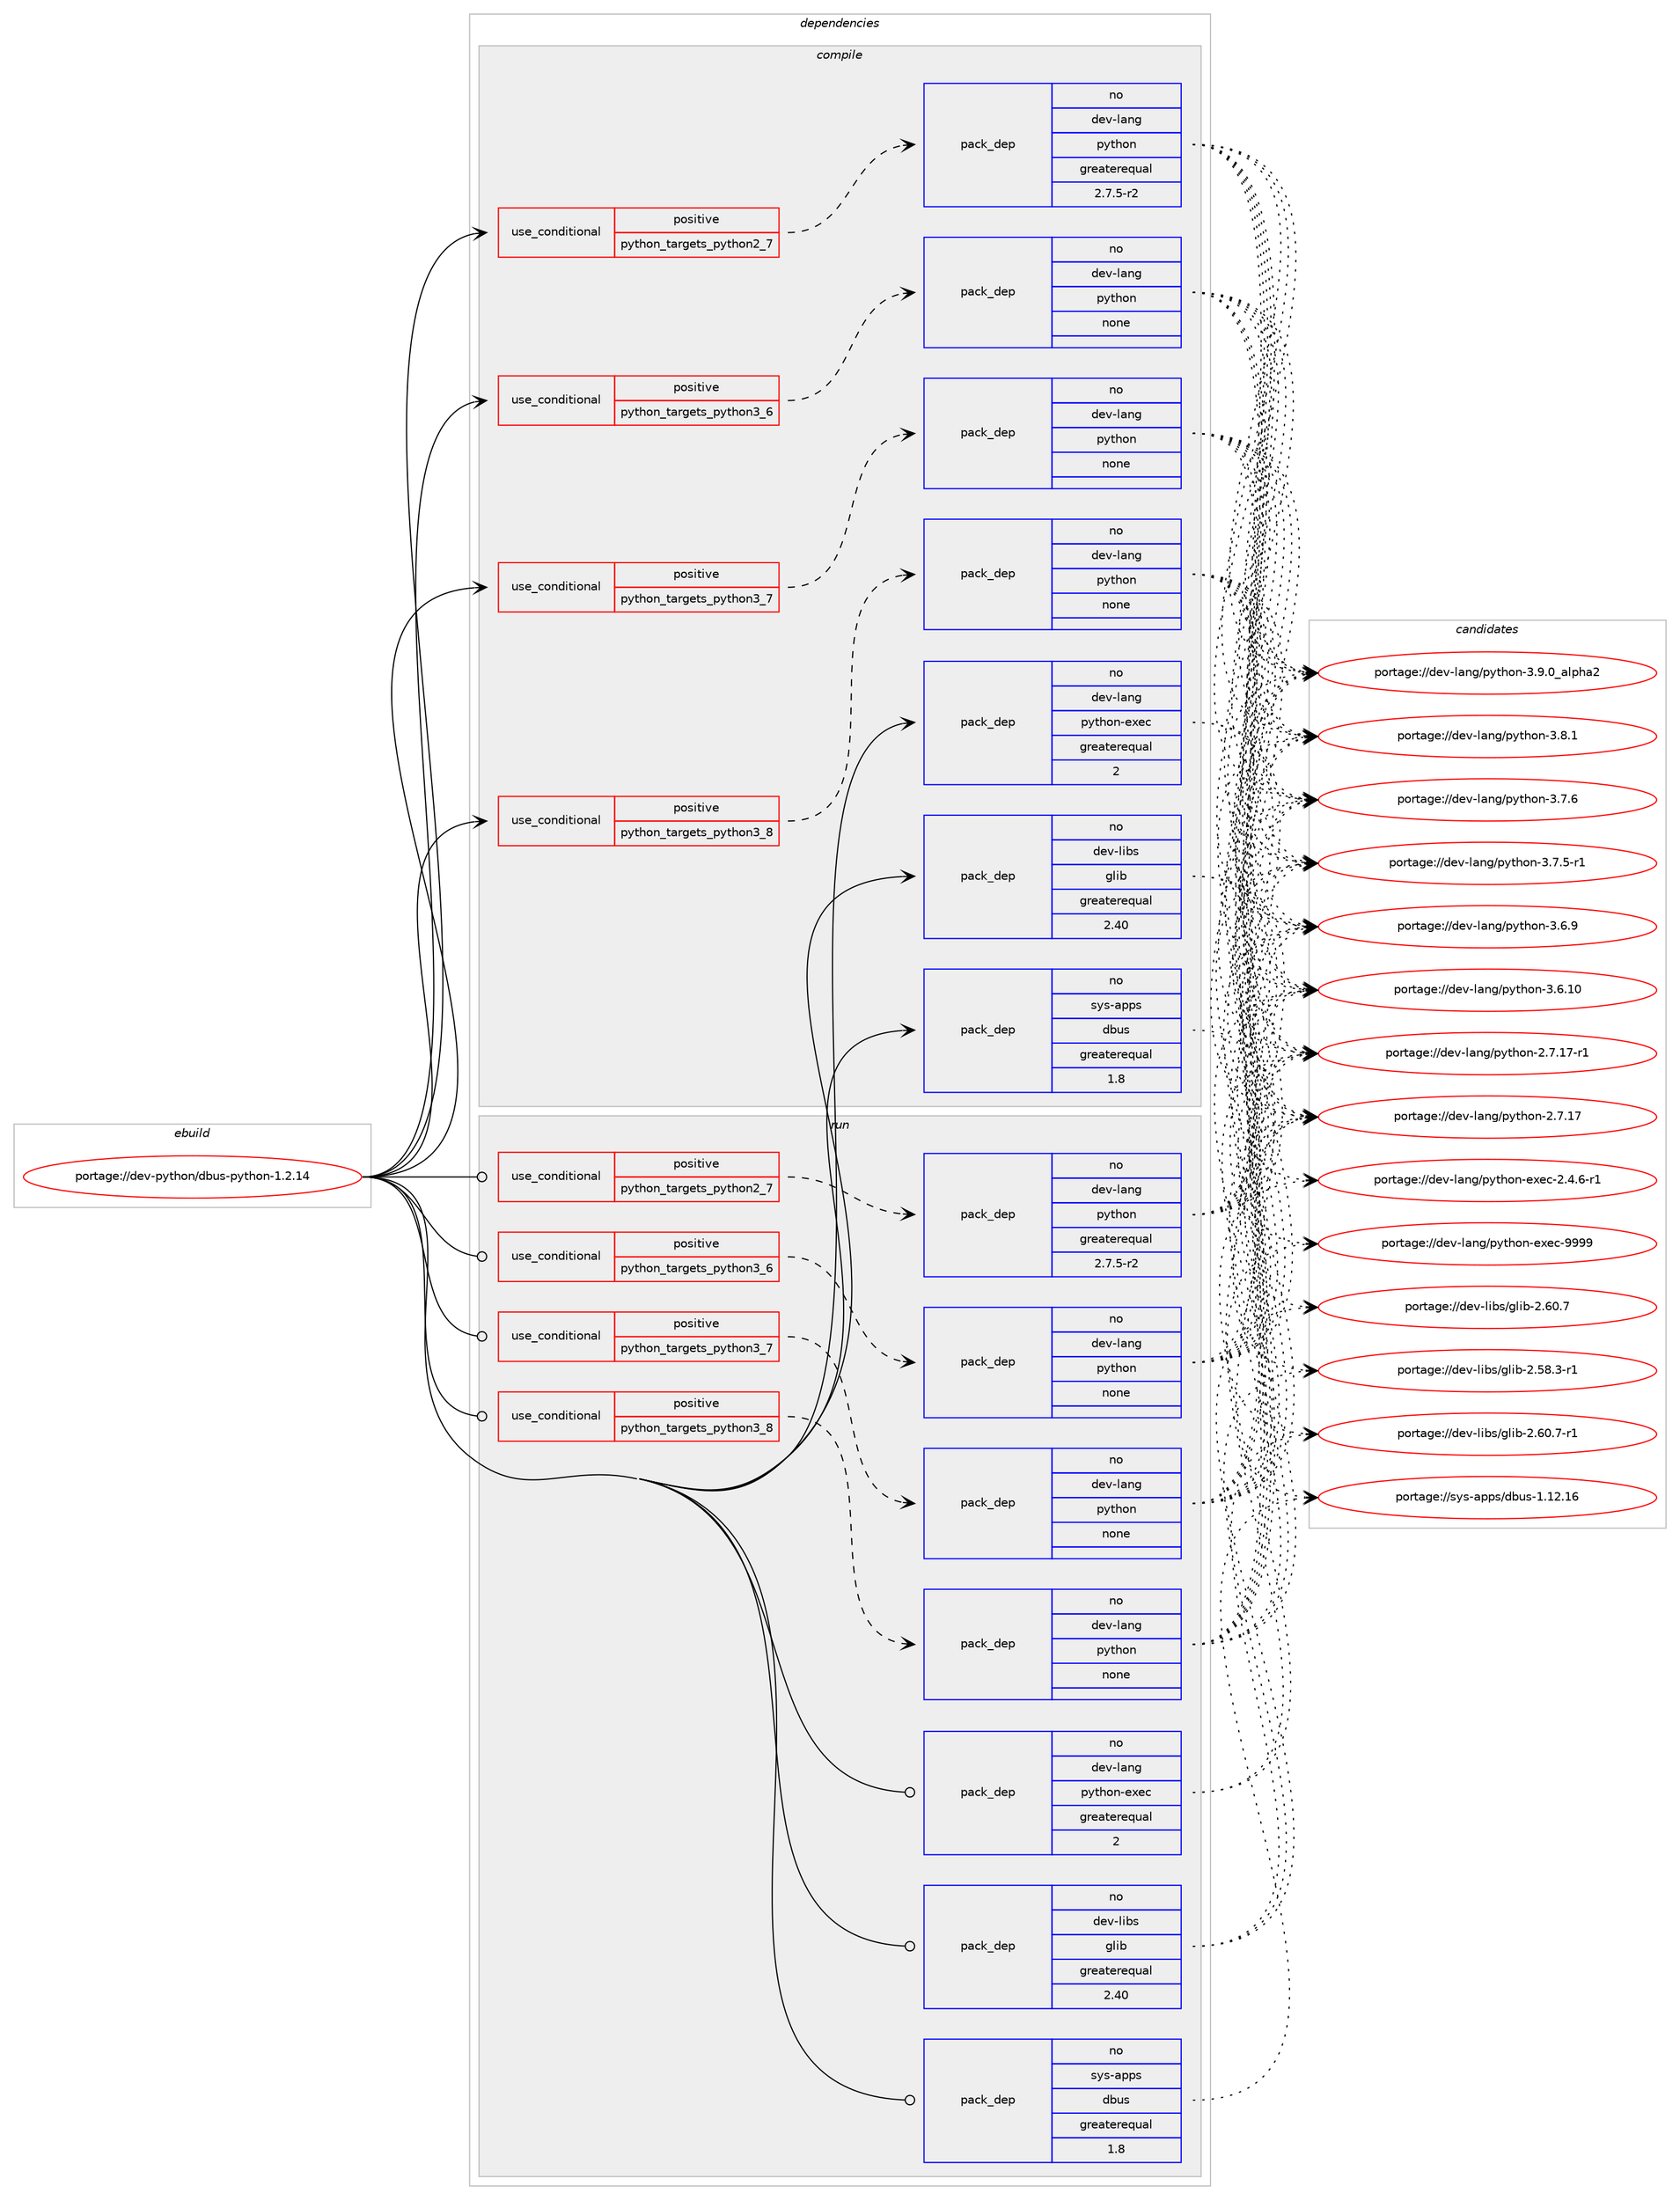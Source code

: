 digraph prolog {

# *************
# Graph options
# *************

newrank=true;
concentrate=true;
compound=true;
graph [rankdir=LR,fontname=Helvetica,fontsize=10,ranksep=1.5];#, ranksep=2.5, nodesep=0.2];
edge  [arrowhead=vee];
node  [fontname=Helvetica,fontsize=10];

# **********
# The ebuild
# **********

subgraph cluster_leftcol {
color=gray;
label=<<i>ebuild</i>>;
id [label="portage://dev-python/dbus-python-1.2.14", color=red, width=4, href="../dev-python/dbus-python-1.2.14.svg"];
}

# ****************
# The dependencies
# ****************

subgraph cluster_midcol {
color=gray;
label=<<i>dependencies</i>>;
subgraph cluster_compile {
fillcolor="#eeeeee";
style=filled;
label=<<i>compile</i>>;
subgraph cond117067 {
dependency464999 [label=<<TABLE BORDER="0" CELLBORDER="1" CELLSPACING="0" CELLPADDING="4"><TR><TD ROWSPAN="3" CELLPADDING="10">use_conditional</TD></TR><TR><TD>positive</TD></TR><TR><TD>python_targets_python2_7</TD></TR></TABLE>>, shape=none, color=red];
subgraph pack342938 {
dependency465000 [label=<<TABLE BORDER="0" CELLBORDER="1" CELLSPACING="0" CELLPADDING="4" WIDTH="220"><TR><TD ROWSPAN="6" CELLPADDING="30">pack_dep</TD></TR><TR><TD WIDTH="110">no</TD></TR><TR><TD>dev-lang</TD></TR><TR><TD>python</TD></TR><TR><TD>greaterequal</TD></TR><TR><TD>2.7.5-r2</TD></TR></TABLE>>, shape=none, color=blue];
}
dependency464999:e -> dependency465000:w [weight=20,style="dashed",arrowhead="vee"];
}
id:e -> dependency464999:w [weight=20,style="solid",arrowhead="vee"];
subgraph cond117068 {
dependency465001 [label=<<TABLE BORDER="0" CELLBORDER="1" CELLSPACING="0" CELLPADDING="4"><TR><TD ROWSPAN="3" CELLPADDING="10">use_conditional</TD></TR><TR><TD>positive</TD></TR><TR><TD>python_targets_python3_6</TD></TR></TABLE>>, shape=none, color=red];
subgraph pack342939 {
dependency465002 [label=<<TABLE BORDER="0" CELLBORDER="1" CELLSPACING="0" CELLPADDING="4" WIDTH="220"><TR><TD ROWSPAN="6" CELLPADDING="30">pack_dep</TD></TR><TR><TD WIDTH="110">no</TD></TR><TR><TD>dev-lang</TD></TR><TR><TD>python</TD></TR><TR><TD>none</TD></TR><TR><TD></TD></TR></TABLE>>, shape=none, color=blue];
}
dependency465001:e -> dependency465002:w [weight=20,style="dashed",arrowhead="vee"];
}
id:e -> dependency465001:w [weight=20,style="solid",arrowhead="vee"];
subgraph cond117069 {
dependency465003 [label=<<TABLE BORDER="0" CELLBORDER="1" CELLSPACING="0" CELLPADDING="4"><TR><TD ROWSPAN="3" CELLPADDING="10">use_conditional</TD></TR><TR><TD>positive</TD></TR><TR><TD>python_targets_python3_7</TD></TR></TABLE>>, shape=none, color=red];
subgraph pack342940 {
dependency465004 [label=<<TABLE BORDER="0" CELLBORDER="1" CELLSPACING="0" CELLPADDING="4" WIDTH="220"><TR><TD ROWSPAN="6" CELLPADDING="30">pack_dep</TD></TR><TR><TD WIDTH="110">no</TD></TR><TR><TD>dev-lang</TD></TR><TR><TD>python</TD></TR><TR><TD>none</TD></TR><TR><TD></TD></TR></TABLE>>, shape=none, color=blue];
}
dependency465003:e -> dependency465004:w [weight=20,style="dashed",arrowhead="vee"];
}
id:e -> dependency465003:w [weight=20,style="solid",arrowhead="vee"];
subgraph cond117070 {
dependency465005 [label=<<TABLE BORDER="0" CELLBORDER="1" CELLSPACING="0" CELLPADDING="4"><TR><TD ROWSPAN="3" CELLPADDING="10">use_conditional</TD></TR><TR><TD>positive</TD></TR><TR><TD>python_targets_python3_8</TD></TR></TABLE>>, shape=none, color=red];
subgraph pack342941 {
dependency465006 [label=<<TABLE BORDER="0" CELLBORDER="1" CELLSPACING="0" CELLPADDING="4" WIDTH="220"><TR><TD ROWSPAN="6" CELLPADDING="30">pack_dep</TD></TR><TR><TD WIDTH="110">no</TD></TR><TR><TD>dev-lang</TD></TR><TR><TD>python</TD></TR><TR><TD>none</TD></TR><TR><TD></TD></TR></TABLE>>, shape=none, color=blue];
}
dependency465005:e -> dependency465006:w [weight=20,style="dashed",arrowhead="vee"];
}
id:e -> dependency465005:w [weight=20,style="solid",arrowhead="vee"];
subgraph pack342942 {
dependency465007 [label=<<TABLE BORDER="0" CELLBORDER="1" CELLSPACING="0" CELLPADDING="4" WIDTH="220"><TR><TD ROWSPAN="6" CELLPADDING="30">pack_dep</TD></TR><TR><TD WIDTH="110">no</TD></TR><TR><TD>dev-lang</TD></TR><TR><TD>python-exec</TD></TR><TR><TD>greaterequal</TD></TR><TR><TD>2</TD></TR></TABLE>>, shape=none, color=blue];
}
id:e -> dependency465007:w [weight=20,style="solid",arrowhead="vee"];
subgraph pack342943 {
dependency465008 [label=<<TABLE BORDER="0" CELLBORDER="1" CELLSPACING="0" CELLPADDING="4" WIDTH="220"><TR><TD ROWSPAN="6" CELLPADDING="30">pack_dep</TD></TR><TR><TD WIDTH="110">no</TD></TR><TR><TD>dev-libs</TD></TR><TR><TD>glib</TD></TR><TR><TD>greaterequal</TD></TR><TR><TD>2.40</TD></TR></TABLE>>, shape=none, color=blue];
}
id:e -> dependency465008:w [weight=20,style="solid",arrowhead="vee"];
subgraph pack342944 {
dependency465009 [label=<<TABLE BORDER="0" CELLBORDER="1" CELLSPACING="0" CELLPADDING="4" WIDTH="220"><TR><TD ROWSPAN="6" CELLPADDING="30">pack_dep</TD></TR><TR><TD WIDTH="110">no</TD></TR><TR><TD>sys-apps</TD></TR><TR><TD>dbus</TD></TR><TR><TD>greaterequal</TD></TR><TR><TD>1.8</TD></TR></TABLE>>, shape=none, color=blue];
}
id:e -> dependency465009:w [weight=20,style="solid",arrowhead="vee"];
}
subgraph cluster_compileandrun {
fillcolor="#eeeeee";
style=filled;
label=<<i>compile and run</i>>;
}
subgraph cluster_run {
fillcolor="#eeeeee";
style=filled;
label=<<i>run</i>>;
subgraph cond117071 {
dependency465010 [label=<<TABLE BORDER="0" CELLBORDER="1" CELLSPACING="0" CELLPADDING="4"><TR><TD ROWSPAN="3" CELLPADDING="10">use_conditional</TD></TR><TR><TD>positive</TD></TR><TR><TD>python_targets_python2_7</TD></TR></TABLE>>, shape=none, color=red];
subgraph pack342945 {
dependency465011 [label=<<TABLE BORDER="0" CELLBORDER="1" CELLSPACING="0" CELLPADDING="4" WIDTH="220"><TR><TD ROWSPAN="6" CELLPADDING="30">pack_dep</TD></TR><TR><TD WIDTH="110">no</TD></TR><TR><TD>dev-lang</TD></TR><TR><TD>python</TD></TR><TR><TD>greaterequal</TD></TR><TR><TD>2.7.5-r2</TD></TR></TABLE>>, shape=none, color=blue];
}
dependency465010:e -> dependency465011:w [weight=20,style="dashed",arrowhead="vee"];
}
id:e -> dependency465010:w [weight=20,style="solid",arrowhead="odot"];
subgraph cond117072 {
dependency465012 [label=<<TABLE BORDER="0" CELLBORDER="1" CELLSPACING="0" CELLPADDING="4"><TR><TD ROWSPAN="3" CELLPADDING="10">use_conditional</TD></TR><TR><TD>positive</TD></TR><TR><TD>python_targets_python3_6</TD></TR></TABLE>>, shape=none, color=red];
subgraph pack342946 {
dependency465013 [label=<<TABLE BORDER="0" CELLBORDER="1" CELLSPACING="0" CELLPADDING="4" WIDTH="220"><TR><TD ROWSPAN="6" CELLPADDING="30">pack_dep</TD></TR><TR><TD WIDTH="110">no</TD></TR><TR><TD>dev-lang</TD></TR><TR><TD>python</TD></TR><TR><TD>none</TD></TR><TR><TD></TD></TR></TABLE>>, shape=none, color=blue];
}
dependency465012:e -> dependency465013:w [weight=20,style="dashed",arrowhead="vee"];
}
id:e -> dependency465012:w [weight=20,style="solid",arrowhead="odot"];
subgraph cond117073 {
dependency465014 [label=<<TABLE BORDER="0" CELLBORDER="1" CELLSPACING="0" CELLPADDING="4"><TR><TD ROWSPAN="3" CELLPADDING="10">use_conditional</TD></TR><TR><TD>positive</TD></TR><TR><TD>python_targets_python3_7</TD></TR></TABLE>>, shape=none, color=red];
subgraph pack342947 {
dependency465015 [label=<<TABLE BORDER="0" CELLBORDER="1" CELLSPACING="0" CELLPADDING="4" WIDTH="220"><TR><TD ROWSPAN="6" CELLPADDING="30">pack_dep</TD></TR><TR><TD WIDTH="110">no</TD></TR><TR><TD>dev-lang</TD></TR><TR><TD>python</TD></TR><TR><TD>none</TD></TR><TR><TD></TD></TR></TABLE>>, shape=none, color=blue];
}
dependency465014:e -> dependency465015:w [weight=20,style="dashed",arrowhead="vee"];
}
id:e -> dependency465014:w [weight=20,style="solid",arrowhead="odot"];
subgraph cond117074 {
dependency465016 [label=<<TABLE BORDER="0" CELLBORDER="1" CELLSPACING="0" CELLPADDING="4"><TR><TD ROWSPAN="3" CELLPADDING="10">use_conditional</TD></TR><TR><TD>positive</TD></TR><TR><TD>python_targets_python3_8</TD></TR></TABLE>>, shape=none, color=red];
subgraph pack342948 {
dependency465017 [label=<<TABLE BORDER="0" CELLBORDER="1" CELLSPACING="0" CELLPADDING="4" WIDTH="220"><TR><TD ROWSPAN="6" CELLPADDING="30">pack_dep</TD></TR><TR><TD WIDTH="110">no</TD></TR><TR><TD>dev-lang</TD></TR><TR><TD>python</TD></TR><TR><TD>none</TD></TR><TR><TD></TD></TR></TABLE>>, shape=none, color=blue];
}
dependency465016:e -> dependency465017:w [weight=20,style="dashed",arrowhead="vee"];
}
id:e -> dependency465016:w [weight=20,style="solid",arrowhead="odot"];
subgraph pack342949 {
dependency465018 [label=<<TABLE BORDER="0" CELLBORDER="1" CELLSPACING="0" CELLPADDING="4" WIDTH="220"><TR><TD ROWSPAN="6" CELLPADDING="30">pack_dep</TD></TR><TR><TD WIDTH="110">no</TD></TR><TR><TD>dev-lang</TD></TR><TR><TD>python-exec</TD></TR><TR><TD>greaterequal</TD></TR><TR><TD>2</TD></TR></TABLE>>, shape=none, color=blue];
}
id:e -> dependency465018:w [weight=20,style="solid",arrowhead="odot"];
subgraph pack342950 {
dependency465019 [label=<<TABLE BORDER="0" CELLBORDER="1" CELLSPACING="0" CELLPADDING="4" WIDTH="220"><TR><TD ROWSPAN="6" CELLPADDING="30">pack_dep</TD></TR><TR><TD WIDTH="110">no</TD></TR><TR><TD>dev-libs</TD></TR><TR><TD>glib</TD></TR><TR><TD>greaterequal</TD></TR><TR><TD>2.40</TD></TR></TABLE>>, shape=none, color=blue];
}
id:e -> dependency465019:w [weight=20,style="solid",arrowhead="odot"];
subgraph pack342951 {
dependency465020 [label=<<TABLE BORDER="0" CELLBORDER="1" CELLSPACING="0" CELLPADDING="4" WIDTH="220"><TR><TD ROWSPAN="6" CELLPADDING="30">pack_dep</TD></TR><TR><TD WIDTH="110">no</TD></TR><TR><TD>sys-apps</TD></TR><TR><TD>dbus</TD></TR><TR><TD>greaterequal</TD></TR><TR><TD>1.8</TD></TR></TABLE>>, shape=none, color=blue];
}
id:e -> dependency465020:w [weight=20,style="solid",arrowhead="odot"];
}
}

# **************
# The candidates
# **************

subgraph cluster_choices {
rank=same;
color=gray;
label=<<i>candidates</i>>;

subgraph choice342938 {
color=black;
nodesep=1;
choice10010111845108971101034711212111610411111045514657464895971081121049750 [label="portage://dev-lang/python-3.9.0_alpha2", color=red, width=4,href="../dev-lang/python-3.9.0_alpha2.svg"];
choice100101118451089711010347112121116104111110455146564649 [label="portage://dev-lang/python-3.8.1", color=red, width=4,href="../dev-lang/python-3.8.1.svg"];
choice100101118451089711010347112121116104111110455146554654 [label="portage://dev-lang/python-3.7.6", color=red, width=4,href="../dev-lang/python-3.7.6.svg"];
choice1001011184510897110103471121211161041111104551465546534511449 [label="portage://dev-lang/python-3.7.5-r1", color=red, width=4,href="../dev-lang/python-3.7.5-r1.svg"];
choice100101118451089711010347112121116104111110455146544657 [label="portage://dev-lang/python-3.6.9", color=red, width=4,href="../dev-lang/python-3.6.9.svg"];
choice10010111845108971101034711212111610411111045514654464948 [label="portage://dev-lang/python-3.6.10", color=red, width=4,href="../dev-lang/python-3.6.10.svg"];
choice100101118451089711010347112121116104111110455046554649554511449 [label="portage://dev-lang/python-2.7.17-r1", color=red, width=4,href="../dev-lang/python-2.7.17-r1.svg"];
choice10010111845108971101034711212111610411111045504655464955 [label="portage://dev-lang/python-2.7.17", color=red, width=4,href="../dev-lang/python-2.7.17.svg"];
dependency465000:e -> choice10010111845108971101034711212111610411111045514657464895971081121049750:w [style=dotted,weight="100"];
dependency465000:e -> choice100101118451089711010347112121116104111110455146564649:w [style=dotted,weight="100"];
dependency465000:e -> choice100101118451089711010347112121116104111110455146554654:w [style=dotted,weight="100"];
dependency465000:e -> choice1001011184510897110103471121211161041111104551465546534511449:w [style=dotted,weight="100"];
dependency465000:e -> choice100101118451089711010347112121116104111110455146544657:w [style=dotted,weight="100"];
dependency465000:e -> choice10010111845108971101034711212111610411111045514654464948:w [style=dotted,weight="100"];
dependency465000:e -> choice100101118451089711010347112121116104111110455046554649554511449:w [style=dotted,weight="100"];
dependency465000:e -> choice10010111845108971101034711212111610411111045504655464955:w [style=dotted,weight="100"];
}
subgraph choice342939 {
color=black;
nodesep=1;
choice10010111845108971101034711212111610411111045514657464895971081121049750 [label="portage://dev-lang/python-3.9.0_alpha2", color=red, width=4,href="../dev-lang/python-3.9.0_alpha2.svg"];
choice100101118451089711010347112121116104111110455146564649 [label="portage://dev-lang/python-3.8.1", color=red, width=4,href="../dev-lang/python-3.8.1.svg"];
choice100101118451089711010347112121116104111110455146554654 [label="portage://dev-lang/python-3.7.6", color=red, width=4,href="../dev-lang/python-3.7.6.svg"];
choice1001011184510897110103471121211161041111104551465546534511449 [label="portage://dev-lang/python-3.7.5-r1", color=red, width=4,href="../dev-lang/python-3.7.5-r1.svg"];
choice100101118451089711010347112121116104111110455146544657 [label="portage://dev-lang/python-3.6.9", color=red, width=4,href="../dev-lang/python-3.6.9.svg"];
choice10010111845108971101034711212111610411111045514654464948 [label="portage://dev-lang/python-3.6.10", color=red, width=4,href="../dev-lang/python-3.6.10.svg"];
choice100101118451089711010347112121116104111110455046554649554511449 [label="portage://dev-lang/python-2.7.17-r1", color=red, width=4,href="../dev-lang/python-2.7.17-r1.svg"];
choice10010111845108971101034711212111610411111045504655464955 [label="portage://dev-lang/python-2.7.17", color=red, width=4,href="../dev-lang/python-2.7.17.svg"];
dependency465002:e -> choice10010111845108971101034711212111610411111045514657464895971081121049750:w [style=dotted,weight="100"];
dependency465002:e -> choice100101118451089711010347112121116104111110455146564649:w [style=dotted,weight="100"];
dependency465002:e -> choice100101118451089711010347112121116104111110455146554654:w [style=dotted,weight="100"];
dependency465002:e -> choice1001011184510897110103471121211161041111104551465546534511449:w [style=dotted,weight="100"];
dependency465002:e -> choice100101118451089711010347112121116104111110455146544657:w [style=dotted,weight="100"];
dependency465002:e -> choice10010111845108971101034711212111610411111045514654464948:w [style=dotted,weight="100"];
dependency465002:e -> choice100101118451089711010347112121116104111110455046554649554511449:w [style=dotted,weight="100"];
dependency465002:e -> choice10010111845108971101034711212111610411111045504655464955:w [style=dotted,weight="100"];
}
subgraph choice342940 {
color=black;
nodesep=1;
choice10010111845108971101034711212111610411111045514657464895971081121049750 [label="portage://dev-lang/python-3.9.0_alpha2", color=red, width=4,href="../dev-lang/python-3.9.0_alpha2.svg"];
choice100101118451089711010347112121116104111110455146564649 [label="portage://dev-lang/python-3.8.1", color=red, width=4,href="../dev-lang/python-3.8.1.svg"];
choice100101118451089711010347112121116104111110455146554654 [label="portage://dev-lang/python-3.7.6", color=red, width=4,href="../dev-lang/python-3.7.6.svg"];
choice1001011184510897110103471121211161041111104551465546534511449 [label="portage://dev-lang/python-3.7.5-r1", color=red, width=4,href="../dev-lang/python-3.7.5-r1.svg"];
choice100101118451089711010347112121116104111110455146544657 [label="portage://dev-lang/python-3.6.9", color=red, width=4,href="../dev-lang/python-3.6.9.svg"];
choice10010111845108971101034711212111610411111045514654464948 [label="portage://dev-lang/python-3.6.10", color=red, width=4,href="../dev-lang/python-3.6.10.svg"];
choice100101118451089711010347112121116104111110455046554649554511449 [label="portage://dev-lang/python-2.7.17-r1", color=red, width=4,href="../dev-lang/python-2.7.17-r1.svg"];
choice10010111845108971101034711212111610411111045504655464955 [label="portage://dev-lang/python-2.7.17", color=red, width=4,href="../dev-lang/python-2.7.17.svg"];
dependency465004:e -> choice10010111845108971101034711212111610411111045514657464895971081121049750:w [style=dotted,weight="100"];
dependency465004:e -> choice100101118451089711010347112121116104111110455146564649:w [style=dotted,weight="100"];
dependency465004:e -> choice100101118451089711010347112121116104111110455146554654:w [style=dotted,weight="100"];
dependency465004:e -> choice1001011184510897110103471121211161041111104551465546534511449:w [style=dotted,weight="100"];
dependency465004:e -> choice100101118451089711010347112121116104111110455146544657:w [style=dotted,weight="100"];
dependency465004:e -> choice10010111845108971101034711212111610411111045514654464948:w [style=dotted,weight="100"];
dependency465004:e -> choice100101118451089711010347112121116104111110455046554649554511449:w [style=dotted,weight="100"];
dependency465004:e -> choice10010111845108971101034711212111610411111045504655464955:w [style=dotted,weight="100"];
}
subgraph choice342941 {
color=black;
nodesep=1;
choice10010111845108971101034711212111610411111045514657464895971081121049750 [label="portage://dev-lang/python-3.9.0_alpha2", color=red, width=4,href="../dev-lang/python-3.9.0_alpha2.svg"];
choice100101118451089711010347112121116104111110455146564649 [label="portage://dev-lang/python-3.8.1", color=red, width=4,href="../dev-lang/python-3.8.1.svg"];
choice100101118451089711010347112121116104111110455146554654 [label="portage://dev-lang/python-3.7.6", color=red, width=4,href="../dev-lang/python-3.7.6.svg"];
choice1001011184510897110103471121211161041111104551465546534511449 [label="portage://dev-lang/python-3.7.5-r1", color=red, width=4,href="../dev-lang/python-3.7.5-r1.svg"];
choice100101118451089711010347112121116104111110455146544657 [label="portage://dev-lang/python-3.6.9", color=red, width=4,href="../dev-lang/python-3.6.9.svg"];
choice10010111845108971101034711212111610411111045514654464948 [label="portage://dev-lang/python-3.6.10", color=red, width=4,href="../dev-lang/python-3.6.10.svg"];
choice100101118451089711010347112121116104111110455046554649554511449 [label="portage://dev-lang/python-2.7.17-r1", color=red, width=4,href="../dev-lang/python-2.7.17-r1.svg"];
choice10010111845108971101034711212111610411111045504655464955 [label="portage://dev-lang/python-2.7.17", color=red, width=4,href="../dev-lang/python-2.7.17.svg"];
dependency465006:e -> choice10010111845108971101034711212111610411111045514657464895971081121049750:w [style=dotted,weight="100"];
dependency465006:e -> choice100101118451089711010347112121116104111110455146564649:w [style=dotted,weight="100"];
dependency465006:e -> choice100101118451089711010347112121116104111110455146554654:w [style=dotted,weight="100"];
dependency465006:e -> choice1001011184510897110103471121211161041111104551465546534511449:w [style=dotted,weight="100"];
dependency465006:e -> choice100101118451089711010347112121116104111110455146544657:w [style=dotted,weight="100"];
dependency465006:e -> choice10010111845108971101034711212111610411111045514654464948:w [style=dotted,weight="100"];
dependency465006:e -> choice100101118451089711010347112121116104111110455046554649554511449:w [style=dotted,weight="100"];
dependency465006:e -> choice10010111845108971101034711212111610411111045504655464955:w [style=dotted,weight="100"];
}
subgraph choice342942 {
color=black;
nodesep=1;
choice10010111845108971101034711212111610411111045101120101994557575757 [label="portage://dev-lang/python-exec-9999", color=red, width=4,href="../dev-lang/python-exec-9999.svg"];
choice10010111845108971101034711212111610411111045101120101994550465246544511449 [label="portage://dev-lang/python-exec-2.4.6-r1", color=red, width=4,href="../dev-lang/python-exec-2.4.6-r1.svg"];
dependency465007:e -> choice10010111845108971101034711212111610411111045101120101994557575757:w [style=dotted,weight="100"];
dependency465007:e -> choice10010111845108971101034711212111610411111045101120101994550465246544511449:w [style=dotted,weight="100"];
}
subgraph choice342943 {
color=black;
nodesep=1;
choice10010111845108105981154710310810598455046544846554511449 [label="portage://dev-libs/glib-2.60.7-r1", color=red, width=4,href="../dev-libs/glib-2.60.7-r1.svg"];
choice1001011184510810598115471031081059845504654484655 [label="portage://dev-libs/glib-2.60.7", color=red, width=4,href="../dev-libs/glib-2.60.7.svg"];
choice10010111845108105981154710310810598455046535646514511449 [label="portage://dev-libs/glib-2.58.3-r1", color=red, width=4,href="../dev-libs/glib-2.58.3-r1.svg"];
dependency465008:e -> choice10010111845108105981154710310810598455046544846554511449:w [style=dotted,weight="100"];
dependency465008:e -> choice1001011184510810598115471031081059845504654484655:w [style=dotted,weight="100"];
dependency465008:e -> choice10010111845108105981154710310810598455046535646514511449:w [style=dotted,weight="100"];
}
subgraph choice342944 {
color=black;
nodesep=1;
choice115121115459711211211547100981171154549464950464954 [label="portage://sys-apps/dbus-1.12.16", color=red, width=4,href="../sys-apps/dbus-1.12.16.svg"];
dependency465009:e -> choice115121115459711211211547100981171154549464950464954:w [style=dotted,weight="100"];
}
subgraph choice342945 {
color=black;
nodesep=1;
choice10010111845108971101034711212111610411111045514657464895971081121049750 [label="portage://dev-lang/python-3.9.0_alpha2", color=red, width=4,href="../dev-lang/python-3.9.0_alpha2.svg"];
choice100101118451089711010347112121116104111110455146564649 [label="portage://dev-lang/python-3.8.1", color=red, width=4,href="../dev-lang/python-3.8.1.svg"];
choice100101118451089711010347112121116104111110455146554654 [label="portage://dev-lang/python-3.7.6", color=red, width=4,href="../dev-lang/python-3.7.6.svg"];
choice1001011184510897110103471121211161041111104551465546534511449 [label="portage://dev-lang/python-3.7.5-r1", color=red, width=4,href="../dev-lang/python-3.7.5-r1.svg"];
choice100101118451089711010347112121116104111110455146544657 [label="portage://dev-lang/python-3.6.9", color=red, width=4,href="../dev-lang/python-3.6.9.svg"];
choice10010111845108971101034711212111610411111045514654464948 [label="portage://dev-lang/python-3.6.10", color=red, width=4,href="../dev-lang/python-3.6.10.svg"];
choice100101118451089711010347112121116104111110455046554649554511449 [label="portage://dev-lang/python-2.7.17-r1", color=red, width=4,href="../dev-lang/python-2.7.17-r1.svg"];
choice10010111845108971101034711212111610411111045504655464955 [label="portage://dev-lang/python-2.7.17", color=red, width=4,href="../dev-lang/python-2.7.17.svg"];
dependency465011:e -> choice10010111845108971101034711212111610411111045514657464895971081121049750:w [style=dotted,weight="100"];
dependency465011:e -> choice100101118451089711010347112121116104111110455146564649:w [style=dotted,weight="100"];
dependency465011:e -> choice100101118451089711010347112121116104111110455146554654:w [style=dotted,weight="100"];
dependency465011:e -> choice1001011184510897110103471121211161041111104551465546534511449:w [style=dotted,weight="100"];
dependency465011:e -> choice100101118451089711010347112121116104111110455146544657:w [style=dotted,weight="100"];
dependency465011:e -> choice10010111845108971101034711212111610411111045514654464948:w [style=dotted,weight="100"];
dependency465011:e -> choice100101118451089711010347112121116104111110455046554649554511449:w [style=dotted,weight="100"];
dependency465011:e -> choice10010111845108971101034711212111610411111045504655464955:w [style=dotted,weight="100"];
}
subgraph choice342946 {
color=black;
nodesep=1;
choice10010111845108971101034711212111610411111045514657464895971081121049750 [label="portage://dev-lang/python-3.9.0_alpha2", color=red, width=4,href="../dev-lang/python-3.9.0_alpha2.svg"];
choice100101118451089711010347112121116104111110455146564649 [label="portage://dev-lang/python-3.8.1", color=red, width=4,href="../dev-lang/python-3.8.1.svg"];
choice100101118451089711010347112121116104111110455146554654 [label="portage://dev-lang/python-3.7.6", color=red, width=4,href="../dev-lang/python-3.7.6.svg"];
choice1001011184510897110103471121211161041111104551465546534511449 [label="portage://dev-lang/python-3.7.5-r1", color=red, width=4,href="../dev-lang/python-3.7.5-r1.svg"];
choice100101118451089711010347112121116104111110455146544657 [label="portage://dev-lang/python-3.6.9", color=red, width=4,href="../dev-lang/python-3.6.9.svg"];
choice10010111845108971101034711212111610411111045514654464948 [label="portage://dev-lang/python-3.6.10", color=red, width=4,href="../dev-lang/python-3.6.10.svg"];
choice100101118451089711010347112121116104111110455046554649554511449 [label="portage://dev-lang/python-2.7.17-r1", color=red, width=4,href="../dev-lang/python-2.7.17-r1.svg"];
choice10010111845108971101034711212111610411111045504655464955 [label="portage://dev-lang/python-2.7.17", color=red, width=4,href="../dev-lang/python-2.7.17.svg"];
dependency465013:e -> choice10010111845108971101034711212111610411111045514657464895971081121049750:w [style=dotted,weight="100"];
dependency465013:e -> choice100101118451089711010347112121116104111110455146564649:w [style=dotted,weight="100"];
dependency465013:e -> choice100101118451089711010347112121116104111110455146554654:w [style=dotted,weight="100"];
dependency465013:e -> choice1001011184510897110103471121211161041111104551465546534511449:w [style=dotted,weight="100"];
dependency465013:e -> choice100101118451089711010347112121116104111110455146544657:w [style=dotted,weight="100"];
dependency465013:e -> choice10010111845108971101034711212111610411111045514654464948:w [style=dotted,weight="100"];
dependency465013:e -> choice100101118451089711010347112121116104111110455046554649554511449:w [style=dotted,weight="100"];
dependency465013:e -> choice10010111845108971101034711212111610411111045504655464955:w [style=dotted,weight="100"];
}
subgraph choice342947 {
color=black;
nodesep=1;
choice10010111845108971101034711212111610411111045514657464895971081121049750 [label="portage://dev-lang/python-3.9.0_alpha2", color=red, width=4,href="../dev-lang/python-3.9.0_alpha2.svg"];
choice100101118451089711010347112121116104111110455146564649 [label="portage://dev-lang/python-3.8.1", color=red, width=4,href="../dev-lang/python-3.8.1.svg"];
choice100101118451089711010347112121116104111110455146554654 [label="portage://dev-lang/python-3.7.6", color=red, width=4,href="../dev-lang/python-3.7.6.svg"];
choice1001011184510897110103471121211161041111104551465546534511449 [label="portage://dev-lang/python-3.7.5-r1", color=red, width=4,href="../dev-lang/python-3.7.5-r1.svg"];
choice100101118451089711010347112121116104111110455146544657 [label="portage://dev-lang/python-3.6.9", color=red, width=4,href="../dev-lang/python-3.6.9.svg"];
choice10010111845108971101034711212111610411111045514654464948 [label="portage://dev-lang/python-3.6.10", color=red, width=4,href="../dev-lang/python-3.6.10.svg"];
choice100101118451089711010347112121116104111110455046554649554511449 [label="portage://dev-lang/python-2.7.17-r1", color=red, width=4,href="../dev-lang/python-2.7.17-r1.svg"];
choice10010111845108971101034711212111610411111045504655464955 [label="portage://dev-lang/python-2.7.17", color=red, width=4,href="../dev-lang/python-2.7.17.svg"];
dependency465015:e -> choice10010111845108971101034711212111610411111045514657464895971081121049750:w [style=dotted,weight="100"];
dependency465015:e -> choice100101118451089711010347112121116104111110455146564649:w [style=dotted,weight="100"];
dependency465015:e -> choice100101118451089711010347112121116104111110455146554654:w [style=dotted,weight="100"];
dependency465015:e -> choice1001011184510897110103471121211161041111104551465546534511449:w [style=dotted,weight="100"];
dependency465015:e -> choice100101118451089711010347112121116104111110455146544657:w [style=dotted,weight="100"];
dependency465015:e -> choice10010111845108971101034711212111610411111045514654464948:w [style=dotted,weight="100"];
dependency465015:e -> choice100101118451089711010347112121116104111110455046554649554511449:w [style=dotted,weight="100"];
dependency465015:e -> choice10010111845108971101034711212111610411111045504655464955:w [style=dotted,weight="100"];
}
subgraph choice342948 {
color=black;
nodesep=1;
choice10010111845108971101034711212111610411111045514657464895971081121049750 [label="portage://dev-lang/python-3.9.0_alpha2", color=red, width=4,href="../dev-lang/python-3.9.0_alpha2.svg"];
choice100101118451089711010347112121116104111110455146564649 [label="portage://dev-lang/python-3.8.1", color=red, width=4,href="../dev-lang/python-3.8.1.svg"];
choice100101118451089711010347112121116104111110455146554654 [label="portage://dev-lang/python-3.7.6", color=red, width=4,href="../dev-lang/python-3.7.6.svg"];
choice1001011184510897110103471121211161041111104551465546534511449 [label="portage://dev-lang/python-3.7.5-r1", color=red, width=4,href="../dev-lang/python-3.7.5-r1.svg"];
choice100101118451089711010347112121116104111110455146544657 [label="portage://dev-lang/python-3.6.9", color=red, width=4,href="../dev-lang/python-3.6.9.svg"];
choice10010111845108971101034711212111610411111045514654464948 [label="portage://dev-lang/python-3.6.10", color=red, width=4,href="../dev-lang/python-3.6.10.svg"];
choice100101118451089711010347112121116104111110455046554649554511449 [label="portage://dev-lang/python-2.7.17-r1", color=red, width=4,href="../dev-lang/python-2.7.17-r1.svg"];
choice10010111845108971101034711212111610411111045504655464955 [label="portage://dev-lang/python-2.7.17", color=red, width=4,href="../dev-lang/python-2.7.17.svg"];
dependency465017:e -> choice10010111845108971101034711212111610411111045514657464895971081121049750:w [style=dotted,weight="100"];
dependency465017:e -> choice100101118451089711010347112121116104111110455146564649:w [style=dotted,weight="100"];
dependency465017:e -> choice100101118451089711010347112121116104111110455146554654:w [style=dotted,weight="100"];
dependency465017:e -> choice1001011184510897110103471121211161041111104551465546534511449:w [style=dotted,weight="100"];
dependency465017:e -> choice100101118451089711010347112121116104111110455146544657:w [style=dotted,weight="100"];
dependency465017:e -> choice10010111845108971101034711212111610411111045514654464948:w [style=dotted,weight="100"];
dependency465017:e -> choice100101118451089711010347112121116104111110455046554649554511449:w [style=dotted,weight="100"];
dependency465017:e -> choice10010111845108971101034711212111610411111045504655464955:w [style=dotted,weight="100"];
}
subgraph choice342949 {
color=black;
nodesep=1;
choice10010111845108971101034711212111610411111045101120101994557575757 [label="portage://dev-lang/python-exec-9999", color=red, width=4,href="../dev-lang/python-exec-9999.svg"];
choice10010111845108971101034711212111610411111045101120101994550465246544511449 [label="portage://dev-lang/python-exec-2.4.6-r1", color=red, width=4,href="../dev-lang/python-exec-2.4.6-r1.svg"];
dependency465018:e -> choice10010111845108971101034711212111610411111045101120101994557575757:w [style=dotted,weight="100"];
dependency465018:e -> choice10010111845108971101034711212111610411111045101120101994550465246544511449:w [style=dotted,weight="100"];
}
subgraph choice342950 {
color=black;
nodesep=1;
choice10010111845108105981154710310810598455046544846554511449 [label="portage://dev-libs/glib-2.60.7-r1", color=red, width=4,href="../dev-libs/glib-2.60.7-r1.svg"];
choice1001011184510810598115471031081059845504654484655 [label="portage://dev-libs/glib-2.60.7", color=red, width=4,href="../dev-libs/glib-2.60.7.svg"];
choice10010111845108105981154710310810598455046535646514511449 [label="portage://dev-libs/glib-2.58.3-r1", color=red, width=4,href="../dev-libs/glib-2.58.3-r1.svg"];
dependency465019:e -> choice10010111845108105981154710310810598455046544846554511449:w [style=dotted,weight="100"];
dependency465019:e -> choice1001011184510810598115471031081059845504654484655:w [style=dotted,weight="100"];
dependency465019:e -> choice10010111845108105981154710310810598455046535646514511449:w [style=dotted,weight="100"];
}
subgraph choice342951 {
color=black;
nodesep=1;
choice115121115459711211211547100981171154549464950464954 [label="portage://sys-apps/dbus-1.12.16", color=red, width=4,href="../sys-apps/dbus-1.12.16.svg"];
dependency465020:e -> choice115121115459711211211547100981171154549464950464954:w [style=dotted,weight="100"];
}
}

}
